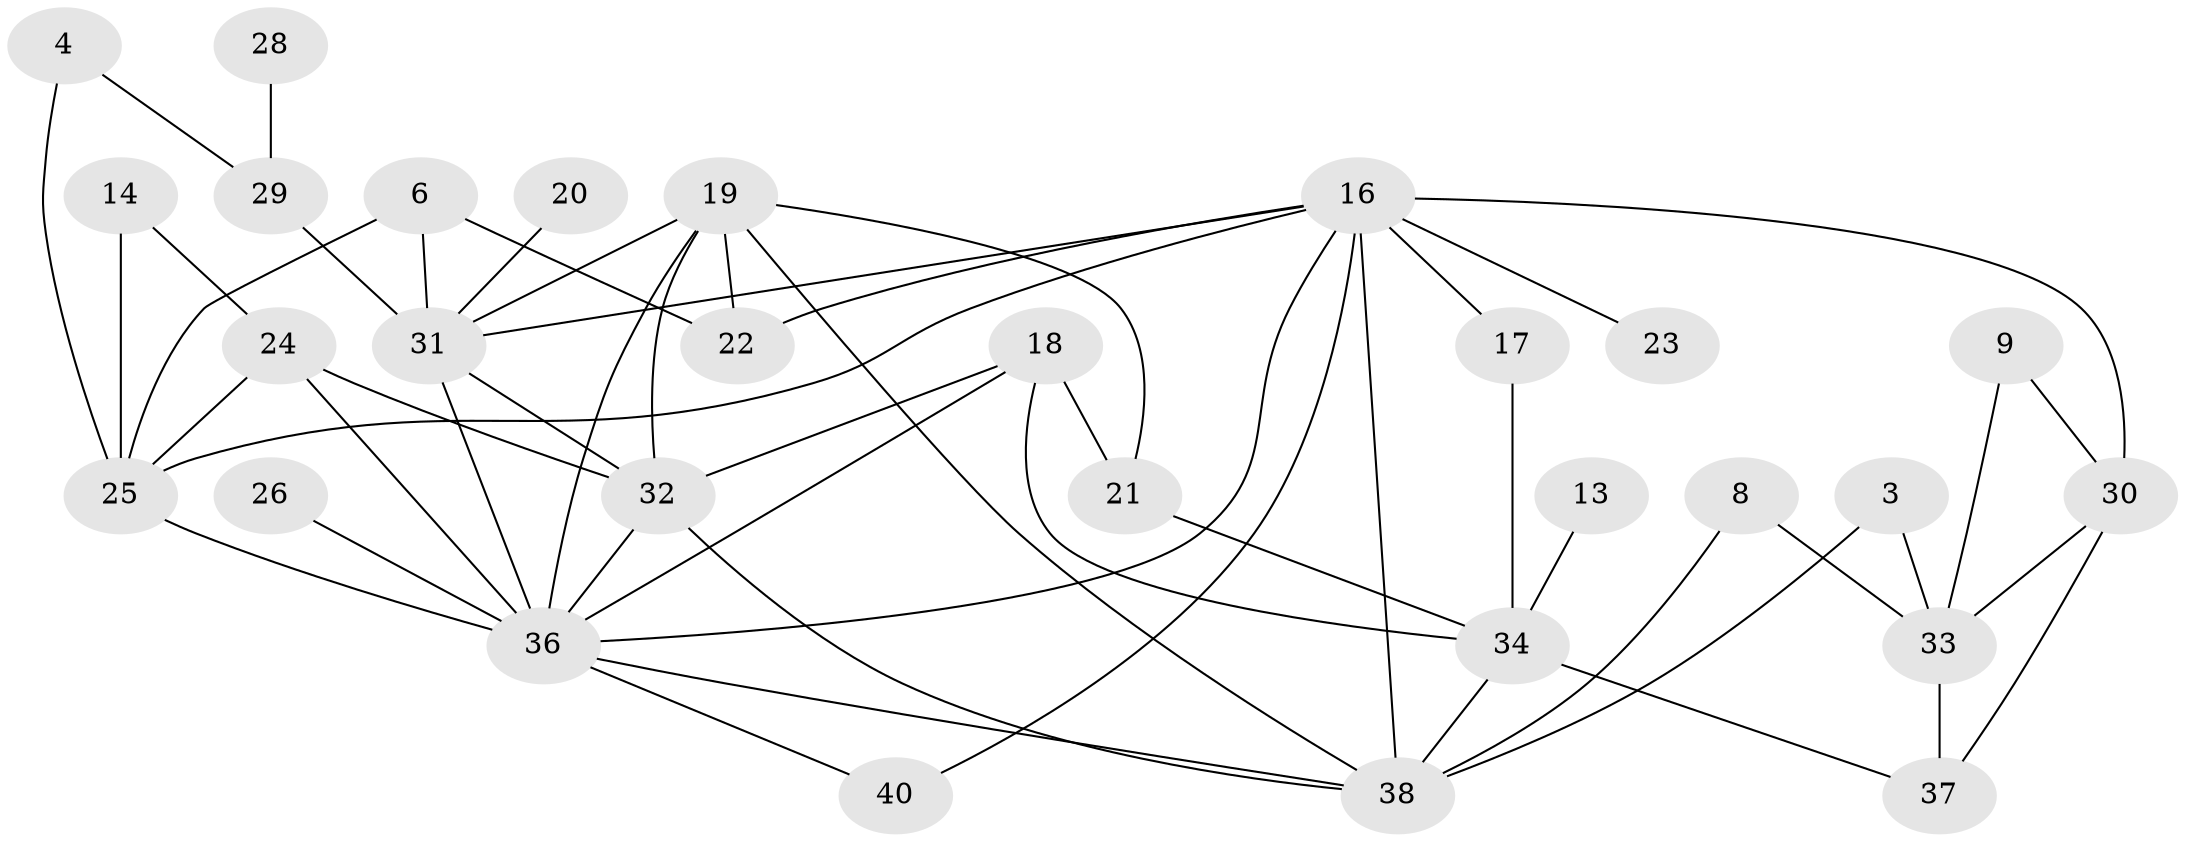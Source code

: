 // original degree distribution, {5: 0.0759493670886076, 1: 0.17721518987341772, 3: 0.17721518987341772, 4: 0.0759493670886076, 0: 0.12658227848101267, 2: 0.2911392405063291, 6: 0.0759493670886076}
// Generated by graph-tools (version 1.1) at 2025/25/03/09/25 03:25:14]
// undirected, 29 vertices, 54 edges
graph export_dot {
graph [start="1"]
  node [color=gray90,style=filled];
  3;
  4;
  6;
  8;
  9;
  13;
  14;
  16;
  17;
  18;
  19;
  20;
  21;
  22;
  23;
  24;
  25;
  26;
  28;
  29;
  30;
  31;
  32;
  33;
  34;
  36;
  37;
  38;
  40;
  3 -- 33 [weight=1.0];
  3 -- 38 [weight=1.0];
  4 -- 25 [weight=1.0];
  4 -- 29 [weight=1.0];
  6 -- 22 [weight=1.0];
  6 -- 25 [weight=1.0];
  6 -- 31 [weight=1.0];
  8 -- 33 [weight=1.0];
  8 -- 38 [weight=1.0];
  9 -- 30 [weight=1.0];
  9 -- 33 [weight=1.0];
  13 -- 34 [weight=1.0];
  14 -- 24 [weight=1.0];
  14 -- 25 [weight=1.0];
  16 -- 17 [weight=1.0];
  16 -- 22 [weight=1.0];
  16 -- 23 [weight=1.0];
  16 -- 25 [weight=1.0];
  16 -- 30 [weight=2.0];
  16 -- 31 [weight=1.0];
  16 -- 36 [weight=1.0];
  16 -- 38 [weight=1.0];
  16 -- 40 [weight=1.0];
  17 -- 34 [weight=1.0];
  18 -- 21 [weight=1.0];
  18 -- 32 [weight=1.0];
  18 -- 34 [weight=1.0];
  18 -- 36 [weight=1.0];
  19 -- 21 [weight=1.0];
  19 -- 22 [weight=1.0];
  19 -- 31 [weight=1.0];
  19 -- 32 [weight=1.0];
  19 -- 36 [weight=2.0];
  19 -- 38 [weight=1.0];
  20 -- 31 [weight=1.0];
  21 -- 34 [weight=1.0];
  24 -- 25 [weight=1.0];
  24 -- 32 [weight=1.0];
  24 -- 36 [weight=1.0];
  25 -- 36 [weight=1.0];
  26 -- 36 [weight=1.0];
  28 -- 29 [weight=1.0];
  29 -- 31 [weight=1.0];
  30 -- 33 [weight=1.0];
  30 -- 37 [weight=1.0];
  31 -- 32 [weight=2.0];
  31 -- 36 [weight=1.0];
  32 -- 36 [weight=1.0];
  32 -- 38 [weight=1.0];
  33 -- 37 [weight=1.0];
  34 -- 37 [weight=1.0];
  34 -- 38 [weight=1.0];
  36 -- 38 [weight=1.0];
  36 -- 40 [weight=1.0];
}
